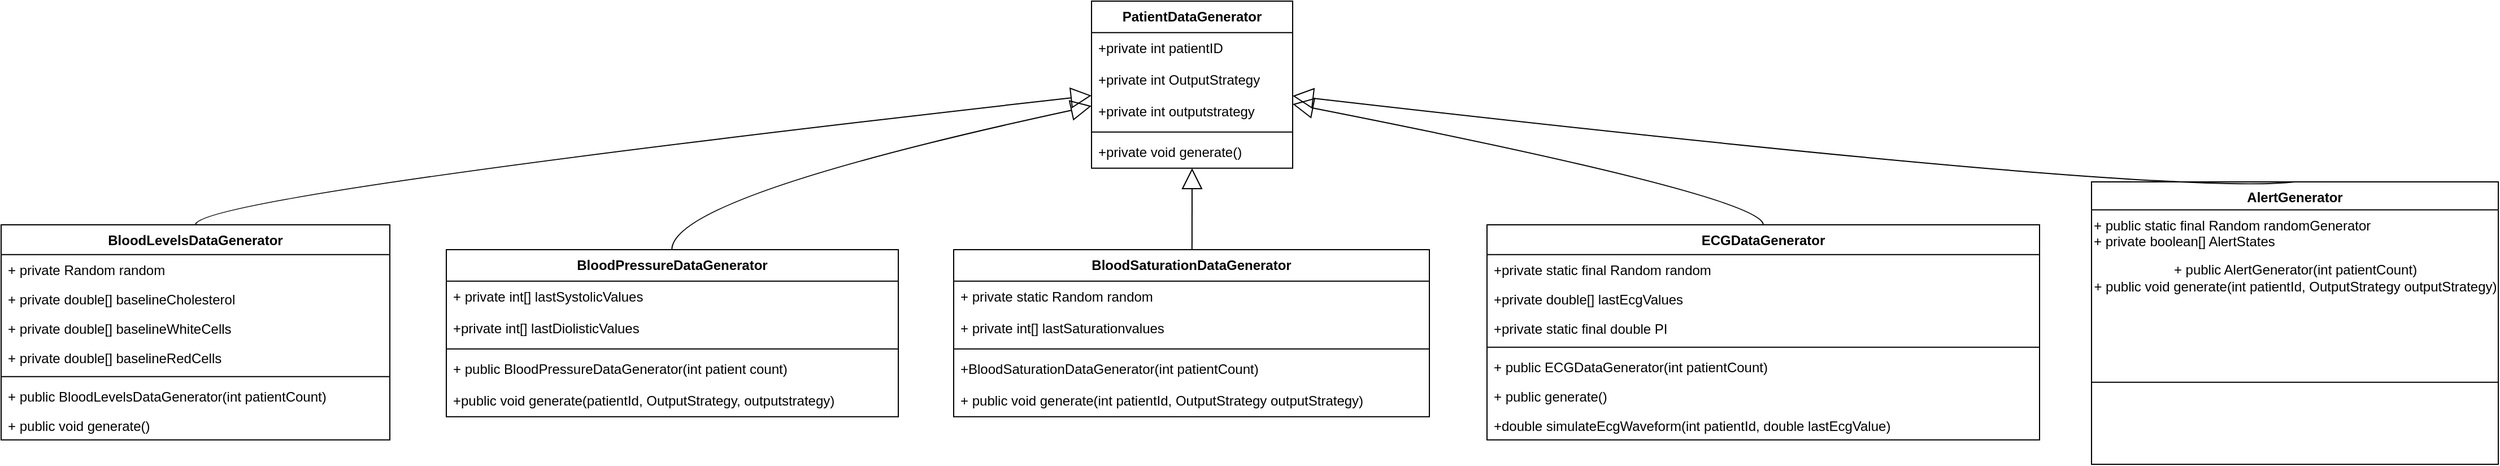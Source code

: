 <mxfile version="24.2.7" type="github">
  <diagram id="C5RBs43oDa-KdzZeNtuy" name="Page-1">
    <mxGraphModel dx="887" dy="520" grid="1" gridSize="10" guides="1" tooltips="1" connect="1" arrows="1" fold="1" page="1" pageScale="1" pageWidth="827" pageHeight="1169" math="0" shadow="0">
      <root>
        <mxCell id="WIyWlLk6GJQsqaUBKTNV-0" />
        <mxCell id="WIyWlLk6GJQsqaUBKTNV-1" parent="WIyWlLk6GJQsqaUBKTNV-0" />
        <mxCell id="Af25B5TgeSPkg5sPbAyL-43" value="PatientDataGenerator" style="swimlane;fontStyle=1;align=center;verticalAlign=top;childLayout=stackLayout;horizontal=1;startSize=27.9;horizontalStack=0;resizeParent=1;resizeParentMax=0;resizeLast=0;collapsible=0;marginBottom=0;" vertex="1" parent="WIyWlLk6GJQsqaUBKTNV-1">
          <mxGeometry x="985" y="20" width="178" height="147.9" as="geometry" />
        </mxCell>
        <mxCell id="Af25B5TgeSPkg5sPbAyL-44" value="+private int patientID" style="text;strokeColor=none;fillColor=none;align=left;verticalAlign=top;spacingLeft=4;spacingRight=4;overflow=hidden;rotatable=0;points=[[0,0.5],[1,0.5]];portConstraint=eastwest;" vertex="1" parent="Af25B5TgeSPkg5sPbAyL-43">
          <mxGeometry y="27.9" width="178" height="28" as="geometry" />
        </mxCell>
        <mxCell id="Af25B5TgeSPkg5sPbAyL-45" value="+private int OutputStrategy" style="text;strokeColor=none;fillColor=none;align=left;verticalAlign=top;spacingLeft=4;spacingRight=4;overflow=hidden;rotatable=0;points=[[0,0.5],[1,0.5]];portConstraint=eastwest;" vertex="1" parent="Af25B5TgeSPkg5sPbAyL-43">
          <mxGeometry y="55.9" width="178" height="28" as="geometry" />
        </mxCell>
        <mxCell id="Af25B5TgeSPkg5sPbAyL-46" value="+private int outputstrategy" style="text;strokeColor=none;fillColor=none;align=left;verticalAlign=top;spacingLeft=4;spacingRight=4;overflow=hidden;rotatable=0;points=[[0,0.5],[1,0.5]];portConstraint=eastwest;" vertex="1" parent="Af25B5TgeSPkg5sPbAyL-43">
          <mxGeometry y="83.9" width="178" height="28" as="geometry" />
        </mxCell>
        <mxCell id="Af25B5TgeSPkg5sPbAyL-47" style="line;strokeWidth=1;fillColor=none;align=left;verticalAlign=middle;spacingTop=-1;spacingLeft=3;spacingRight=3;rotatable=0;labelPosition=right;points=[];portConstraint=eastwest;strokeColor=inherit;" vertex="1" parent="Af25B5TgeSPkg5sPbAyL-43">
          <mxGeometry y="111.9" width="178" height="8" as="geometry" />
        </mxCell>
        <mxCell id="Af25B5TgeSPkg5sPbAyL-48" value="+private void generate()" style="text;strokeColor=none;fillColor=none;align=left;verticalAlign=top;spacingLeft=4;spacingRight=4;overflow=hidden;rotatable=0;points=[[0,0.5],[1,0.5]];portConstraint=eastwest;" vertex="1" parent="Af25B5TgeSPkg5sPbAyL-43">
          <mxGeometry y="119.9" width="178" height="28" as="geometry" />
        </mxCell>
        <mxCell id="Af25B5TgeSPkg5sPbAyL-49" value="BloodLevelsDataGenerator" style="swimlane;fontStyle=1;align=center;verticalAlign=top;childLayout=stackLayout;horizontal=1;startSize=26.357;horizontalStack=0;resizeParent=1;resizeParentMax=0;resizeLast=0;collapsible=0;marginBottom=0;" vertex="1" parent="WIyWlLk6GJQsqaUBKTNV-1">
          <mxGeometry x="20" y="218" width="344" height="190.357" as="geometry" />
        </mxCell>
        <mxCell id="Af25B5TgeSPkg5sPbAyL-50" value="+ private Random random" style="text;strokeColor=none;fillColor=none;align=left;verticalAlign=top;spacingLeft=4;spacingRight=4;overflow=hidden;rotatable=0;points=[[0,0.5],[1,0.5]];portConstraint=eastwest;" vertex="1" parent="Af25B5TgeSPkg5sPbAyL-49">
          <mxGeometry y="26.357" width="344" height="26" as="geometry" />
        </mxCell>
        <mxCell id="Af25B5TgeSPkg5sPbAyL-51" value="+ private double[] baselineCholesterol" style="text;strokeColor=none;fillColor=none;align=left;verticalAlign=top;spacingLeft=4;spacingRight=4;overflow=hidden;rotatable=0;points=[[0,0.5],[1,0.5]];portConstraint=eastwest;" vertex="1" parent="Af25B5TgeSPkg5sPbAyL-49">
          <mxGeometry y="52.357" width="344" height="26" as="geometry" />
        </mxCell>
        <mxCell id="Af25B5TgeSPkg5sPbAyL-52" value="+ private double[] baselineWhiteCells" style="text;strokeColor=none;fillColor=none;align=left;verticalAlign=top;spacingLeft=4;spacingRight=4;overflow=hidden;rotatable=0;points=[[0,0.5],[1,0.5]];portConstraint=eastwest;" vertex="1" parent="Af25B5TgeSPkg5sPbAyL-49">
          <mxGeometry y="78.357" width="344" height="26" as="geometry" />
        </mxCell>
        <mxCell id="Af25B5TgeSPkg5sPbAyL-53" value="+ private double[] baselineRedCells" style="text;strokeColor=none;fillColor=none;align=left;verticalAlign=top;spacingLeft=4;spacingRight=4;overflow=hidden;rotatable=0;points=[[0,0.5],[1,0.5]];portConstraint=eastwest;" vertex="1" parent="Af25B5TgeSPkg5sPbAyL-49">
          <mxGeometry y="104.357" width="344" height="26" as="geometry" />
        </mxCell>
        <mxCell id="Af25B5TgeSPkg5sPbAyL-54" style="line;strokeWidth=1;fillColor=none;align=left;verticalAlign=middle;spacingTop=-1;spacingLeft=3;spacingRight=3;rotatable=0;labelPosition=right;points=[];portConstraint=eastwest;strokeColor=inherit;" vertex="1" parent="Af25B5TgeSPkg5sPbAyL-49">
          <mxGeometry y="130.357" width="344" height="8" as="geometry" />
        </mxCell>
        <mxCell id="Af25B5TgeSPkg5sPbAyL-55" value="+ public BloodLevelsDataGenerator(int patientCount)" style="text;strokeColor=none;fillColor=none;align=left;verticalAlign=top;spacingLeft=4;spacingRight=4;overflow=hidden;rotatable=0;points=[[0,0.5],[1,0.5]];portConstraint=eastwest;" vertex="1" parent="Af25B5TgeSPkg5sPbAyL-49">
          <mxGeometry y="138.357" width="344" height="26" as="geometry" />
        </mxCell>
        <mxCell id="Af25B5TgeSPkg5sPbAyL-56" value="+ public void generate()" style="text;strokeColor=none;fillColor=none;align=left;verticalAlign=top;spacingLeft=4;spacingRight=4;overflow=hidden;rotatable=0;points=[[0,0.5],[1,0.5]];portConstraint=eastwest;" vertex="1" parent="Af25B5TgeSPkg5sPbAyL-49">
          <mxGeometry y="164.357" width="344" height="26" as="geometry" />
        </mxCell>
        <mxCell id="Af25B5TgeSPkg5sPbAyL-57" value="BloodPressureDataGenerator" style="swimlane;fontStyle=1;align=center;verticalAlign=top;childLayout=stackLayout;horizontal=1;startSize=27.9;horizontalStack=0;resizeParent=1;resizeParentMax=0;resizeLast=0;collapsible=0;marginBottom=0;" vertex="1" parent="WIyWlLk6GJQsqaUBKTNV-1">
          <mxGeometry x="414" y="240" width="400" height="147.9" as="geometry" />
        </mxCell>
        <mxCell id="Af25B5TgeSPkg5sPbAyL-58" value="+ private int[] lastSystolicValues" style="text;strokeColor=none;fillColor=none;align=left;verticalAlign=top;spacingLeft=4;spacingRight=4;overflow=hidden;rotatable=0;points=[[0,0.5],[1,0.5]];portConstraint=eastwest;" vertex="1" parent="Af25B5TgeSPkg5sPbAyL-57">
          <mxGeometry y="27.9" width="400" height="28" as="geometry" />
        </mxCell>
        <mxCell id="Af25B5TgeSPkg5sPbAyL-59" value="+private int[] lastDiolisticValues" style="text;strokeColor=none;fillColor=none;align=left;verticalAlign=top;spacingLeft=4;spacingRight=4;overflow=hidden;rotatable=0;points=[[0,0.5],[1,0.5]];portConstraint=eastwest;" vertex="1" parent="Af25B5TgeSPkg5sPbAyL-57">
          <mxGeometry y="55.9" width="400" height="28" as="geometry" />
        </mxCell>
        <mxCell id="Af25B5TgeSPkg5sPbAyL-60" style="line;strokeWidth=1;fillColor=none;align=left;verticalAlign=middle;spacingTop=-1;spacingLeft=3;spacingRight=3;rotatable=0;labelPosition=right;points=[];portConstraint=eastwest;strokeColor=inherit;" vertex="1" parent="Af25B5TgeSPkg5sPbAyL-57">
          <mxGeometry y="83.9" width="400" height="8" as="geometry" />
        </mxCell>
        <mxCell id="Af25B5TgeSPkg5sPbAyL-61" value="+ public BloodPressureDataGenerator(int patient count)" style="text;strokeColor=none;fillColor=none;align=left;verticalAlign=top;spacingLeft=4;spacingRight=4;overflow=hidden;rotatable=0;points=[[0,0.5],[1,0.5]];portConstraint=eastwest;" vertex="1" parent="Af25B5TgeSPkg5sPbAyL-57">
          <mxGeometry y="91.9" width="400" height="28" as="geometry" />
        </mxCell>
        <mxCell id="Af25B5TgeSPkg5sPbAyL-62" value="+public void generate(patientId, OutputStrategy, outputstrategy)" style="text;strokeColor=none;fillColor=none;align=left;verticalAlign=top;spacingLeft=4;spacingRight=4;overflow=hidden;rotatable=0;points=[[0,0.5],[1,0.5]];portConstraint=eastwest;" vertex="1" parent="Af25B5TgeSPkg5sPbAyL-57">
          <mxGeometry y="119.9" width="400" height="28" as="geometry" />
        </mxCell>
        <mxCell id="Af25B5TgeSPkg5sPbAyL-63" value="BloodSaturationDataGenerator" style="swimlane;fontStyle=1;align=center;verticalAlign=top;childLayout=stackLayout;horizontal=1;startSize=27.9;horizontalStack=0;resizeParent=1;resizeParentMax=0;resizeLast=0;collapsible=0;marginBottom=0;" vertex="1" parent="WIyWlLk6GJQsqaUBKTNV-1">
          <mxGeometry x="863" y="240" width="421" height="147.9" as="geometry" />
        </mxCell>
        <mxCell id="Af25B5TgeSPkg5sPbAyL-64" value="+ private static Random random" style="text;strokeColor=none;fillColor=none;align=left;verticalAlign=top;spacingLeft=4;spacingRight=4;overflow=hidden;rotatable=0;points=[[0,0.5],[1,0.5]];portConstraint=eastwest;" vertex="1" parent="Af25B5TgeSPkg5sPbAyL-63">
          <mxGeometry y="27.9" width="421" height="28" as="geometry" />
        </mxCell>
        <mxCell id="Af25B5TgeSPkg5sPbAyL-65" value="+ private int[] lastSaturationvalues" style="text;strokeColor=none;fillColor=none;align=left;verticalAlign=top;spacingLeft=4;spacingRight=4;overflow=hidden;rotatable=0;points=[[0,0.5],[1,0.5]];portConstraint=eastwest;" vertex="1" parent="Af25B5TgeSPkg5sPbAyL-63">
          <mxGeometry y="55.9" width="421" height="28" as="geometry" />
        </mxCell>
        <mxCell id="Af25B5TgeSPkg5sPbAyL-66" style="line;strokeWidth=1;fillColor=none;align=left;verticalAlign=middle;spacingTop=-1;spacingLeft=3;spacingRight=3;rotatable=0;labelPosition=right;points=[];portConstraint=eastwest;strokeColor=inherit;" vertex="1" parent="Af25B5TgeSPkg5sPbAyL-63">
          <mxGeometry y="83.9" width="421" height="8" as="geometry" />
        </mxCell>
        <mxCell id="Af25B5TgeSPkg5sPbAyL-67" value="+BloodSaturationDataGenerator(int patientCount)" style="text;strokeColor=none;fillColor=none;align=left;verticalAlign=top;spacingLeft=4;spacingRight=4;overflow=hidden;rotatable=0;points=[[0,0.5],[1,0.5]];portConstraint=eastwest;" vertex="1" parent="Af25B5TgeSPkg5sPbAyL-63">
          <mxGeometry y="91.9" width="421" height="28" as="geometry" />
        </mxCell>
        <mxCell id="Af25B5TgeSPkg5sPbAyL-68" value="+ public void generate(int patientId, OutputStrategy outputStrategy)" style="text;strokeColor=none;fillColor=none;align=left;verticalAlign=top;spacingLeft=4;spacingRight=4;overflow=hidden;rotatable=0;points=[[0,0.5],[1,0.5]];portConstraint=eastwest;" vertex="1" parent="Af25B5TgeSPkg5sPbAyL-63">
          <mxGeometry y="119.9" width="421" height="28" as="geometry" />
        </mxCell>
        <mxCell id="Af25B5TgeSPkg5sPbAyL-69" value="ECGDataGenerator" style="swimlane;fontStyle=1;align=center;verticalAlign=top;childLayout=stackLayout;horizontal=1;startSize=26.357;horizontalStack=0;resizeParent=1;resizeParentMax=0;resizeLast=0;collapsible=0;marginBottom=0;" vertex="1" parent="WIyWlLk6GJQsqaUBKTNV-1">
          <mxGeometry x="1335" y="218" width="489" height="190.357" as="geometry" />
        </mxCell>
        <mxCell id="Af25B5TgeSPkg5sPbAyL-70" value="+private static final Random random" style="text;strokeColor=none;fillColor=none;align=left;verticalAlign=top;spacingLeft=4;spacingRight=4;overflow=hidden;rotatable=0;points=[[0,0.5],[1,0.5]];portConstraint=eastwest;" vertex="1" parent="Af25B5TgeSPkg5sPbAyL-69">
          <mxGeometry y="26.357" width="489" height="26" as="geometry" />
        </mxCell>
        <mxCell id="Af25B5TgeSPkg5sPbAyL-71" value="+private double[] lastEcgValues" style="text;strokeColor=none;fillColor=none;align=left;verticalAlign=top;spacingLeft=4;spacingRight=4;overflow=hidden;rotatable=0;points=[[0,0.5],[1,0.5]];portConstraint=eastwest;" vertex="1" parent="Af25B5TgeSPkg5sPbAyL-69">
          <mxGeometry y="52.357" width="489" height="26" as="geometry" />
        </mxCell>
        <mxCell id="Af25B5TgeSPkg5sPbAyL-72" value="+private static final double PI" style="text;strokeColor=none;fillColor=none;align=left;verticalAlign=top;spacingLeft=4;spacingRight=4;overflow=hidden;rotatable=0;points=[[0,0.5],[1,0.5]];portConstraint=eastwest;" vertex="1" parent="Af25B5TgeSPkg5sPbAyL-69">
          <mxGeometry y="78.357" width="489" height="26" as="geometry" />
        </mxCell>
        <mxCell id="Af25B5TgeSPkg5sPbAyL-73" style="line;strokeWidth=1;fillColor=none;align=left;verticalAlign=middle;spacingTop=-1;spacingLeft=3;spacingRight=3;rotatable=0;labelPosition=right;points=[];portConstraint=eastwest;strokeColor=inherit;" vertex="1" parent="Af25B5TgeSPkg5sPbAyL-69">
          <mxGeometry y="104.357" width="489" height="8" as="geometry" />
        </mxCell>
        <mxCell id="Af25B5TgeSPkg5sPbAyL-74" value="+ public ECGDataGenerator(int patientCount)" style="text;strokeColor=none;fillColor=none;align=left;verticalAlign=top;spacingLeft=4;spacingRight=4;overflow=hidden;rotatable=0;points=[[0,0.5],[1,0.5]];portConstraint=eastwest;" vertex="1" parent="Af25B5TgeSPkg5sPbAyL-69">
          <mxGeometry y="112.357" width="489" height="26" as="geometry" />
        </mxCell>
        <mxCell id="Af25B5TgeSPkg5sPbAyL-75" value="+ public generate()" style="text;strokeColor=none;fillColor=none;align=left;verticalAlign=top;spacingLeft=4;spacingRight=4;overflow=hidden;rotatable=0;points=[[0,0.5],[1,0.5]];portConstraint=eastwest;" vertex="1" parent="Af25B5TgeSPkg5sPbAyL-69">
          <mxGeometry y="138.357" width="489" height="26" as="geometry" />
        </mxCell>
        <mxCell id="Af25B5TgeSPkg5sPbAyL-76" value="+double simulateEcgWaveform(int patientId, double lastEcgValue)" style="text;strokeColor=none;fillColor=none;align=left;verticalAlign=top;spacingLeft=4;spacingRight=4;overflow=hidden;rotatable=0;points=[[0,0.5],[1,0.5]];portConstraint=eastwest;" vertex="1" parent="Af25B5TgeSPkg5sPbAyL-69">
          <mxGeometry y="164.357" width="489" height="26" as="geometry" />
        </mxCell>
        <mxCell id="Af25B5TgeSPkg5sPbAyL-77" value="AlertGenerator" style="swimlane;align=center;verticalAlign=top;childLayout=stackLayout;horizontal=1;startSize=24.75;horizontalStack=0;resizeParent=1;resizeParentMax=0;resizeLast=0;collapsible=0;marginBottom=0;" vertex="1" parent="WIyWlLk6GJQsqaUBKTNV-1">
          <mxGeometry x="1870" y="180" width="360" height="250" as="geometry" />
        </mxCell>
        <mxCell id="Af25B5TgeSPkg5sPbAyL-86" value="+ public static final Random randomGenerator&lt;div&gt;&lt;span style=&quot;background-color: initial;&quot;&gt;+ private boolean[] AlertStates&lt;/span&gt;&lt;br&gt;&lt;/div&gt;&lt;div&gt;&lt;span style=&quot;background-color: initial;&quot;&gt;&lt;br&gt;&lt;/span&gt;&lt;/div&gt;" style="text;whiteSpace=wrap;html=1;" vertex="1" parent="Af25B5TgeSPkg5sPbAyL-77">
          <mxGeometry y="24.75" width="360" height="40" as="geometry" />
        </mxCell>
        <mxCell id="Af25B5TgeSPkg5sPbAyL-87" value="+ public AlertGenerator(int patientCount)&lt;br&gt;+ public void generate(int patientId, OutputStrategy outputStrategy)" style="text;html=1;align=center;verticalAlign=middle;resizable=0;points=[];autosize=1;strokeColor=none;fillColor=none;" vertex="1" parent="Af25B5TgeSPkg5sPbAyL-77">
          <mxGeometry y="64.75" width="360" height="40" as="geometry" />
        </mxCell>
        <mxCell id="Af25B5TgeSPkg5sPbAyL-78" style="line;strokeWidth=1;fillColor=none;align=left;verticalAlign=middle;spacingTop=-1;spacingLeft=3;spacingRight=3;rotatable=0;labelPosition=right;points=[];portConstraint=eastwest;strokeColor=inherit;" vertex="1" parent="Af25B5TgeSPkg5sPbAyL-77">
          <mxGeometry y="104.75" width="360" height="145.25" as="geometry" />
        </mxCell>
        <mxCell id="Af25B5TgeSPkg5sPbAyL-79" value="" style="curved=1;startArrow=block;startSize=16;startFill=0;endArrow=none;exitX=0.001;exitY=0.565;entryX=0.5;entryY=-0.003;rounded=0;" edge="1" parent="WIyWlLk6GJQsqaUBKTNV-1" source="Af25B5TgeSPkg5sPbAyL-43" target="Af25B5TgeSPkg5sPbAyL-49">
          <mxGeometry relative="1" as="geometry">
            <Array as="points">
              <mxPoint x="192" y="193" />
            </Array>
          </mxGeometry>
        </mxCell>
        <mxCell id="Af25B5TgeSPkg5sPbAyL-80" value="" style="curved=1;startArrow=block;startSize=16;startFill=0;endArrow=none;exitX=0.001;exitY=0.627;entryX=0.499;entryY=0;rounded=0;" edge="1" parent="WIyWlLk6GJQsqaUBKTNV-1" source="Af25B5TgeSPkg5sPbAyL-43" target="Af25B5TgeSPkg5sPbAyL-57">
          <mxGeometry relative="1" as="geometry">
            <Array as="points">
              <mxPoint x="614" y="193" />
            </Array>
          </mxGeometry>
        </mxCell>
        <mxCell id="Af25B5TgeSPkg5sPbAyL-81" value="" style="curved=1;startArrow=block;startSize=16;startFill=0;endArrow=none;exitX=0.5;exitY=0.997;entryX=0.501;entryY=0;rounded=0;" edge="1" parent="WIyWlLk6GJQsqaUBKTNV-1" source="Af25B5TgeSPkg5sPbAyL-43" target="Af25B5TgeSPkg5sPbAyL-63">
          <mxGeometry relative="1" as="geometry">
            <Array as="points" />
          </mxGeometry>
        </mxCell>
        <mxCell id="Af25B5TgeSPkg5sPbAyL-82" value="" style="curved=1;startArrow=block;startSize=16;startFill=0;endArrow=none;exitX=0.999;exitY=0.616;entryX=0.5;entryY=-0.003;rounded=0;" edge="1" parent="WIyWlLk6GJQsqaUBKTNV-1" source="Af25B5TgeSPkg5sPbAyL-43" target="Af25B5TgeSPkg5sPbAyL-69">
          <mxGeometry relative="1" as="geometry">
            <Array as="points">
              <mxPoint x="1579" y="193" />
            </Array>
          </mxGeometry>
        </mxCell>
        <mxCell id="Af25B5TgeSPkg5sPbAyL-83" value="" style="curved=1;startArrow=block;startSize=16;startFill=0;endArrow=none;exitX=0.999;exitY=0.567;entryX=0.499;entryY=0;rounded=0;" edge="1" parent="WIyWlLk6GJQsqaUBKTNV-1" source="Af25B5TgeSPkg5sPbAyL-43" target="Af25B5TgeSPkg5sPbAyL-77">
          <mxGeometry relative="1" as="geometry">
            <Array as="points">
              <mxPoint x="1938" y="193" />
            </Array>
          </mxGeometry>
        </mxCell>
      </root>
    </mxGraphModel>
  </diagram>
</mxfile>
